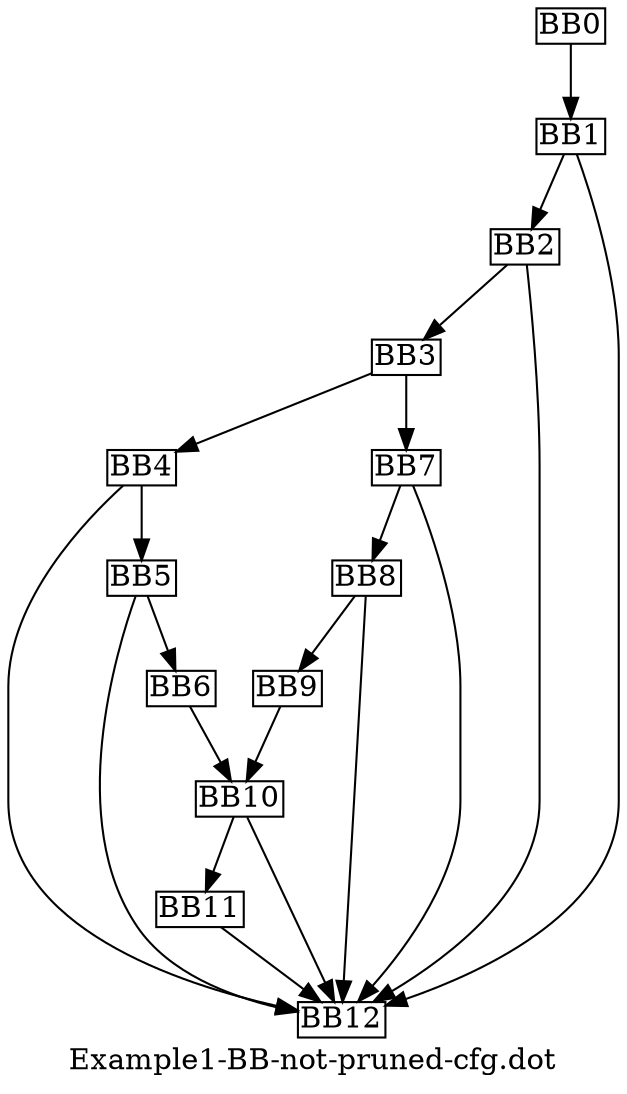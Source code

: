 digraph G {
graph[label="Example1-BB-not-pruned-cfg.dot"];
node[style=filled,fillcolor ="white",shape=box,margin=0.02,width=0,height=0];
BB0 -> BB1
BB1 -> BB2
BB1 -> BB12
BB2 -> BB3
BB2 -> BB12
BB3 -> BB7
BB3 -> BB4
BB4 -> BB5
BB4 -> BB12
BB5 -> BB6
BB5 -> BB12
BB6 -> BB10
BB7 -> BB8
BB7 -> BB12
BB8 -> BB9
BB8 -> BB12
BB9 -> BB10
BB10 -> BB11
BB10 -> BB12
BB11 -> BB12
}